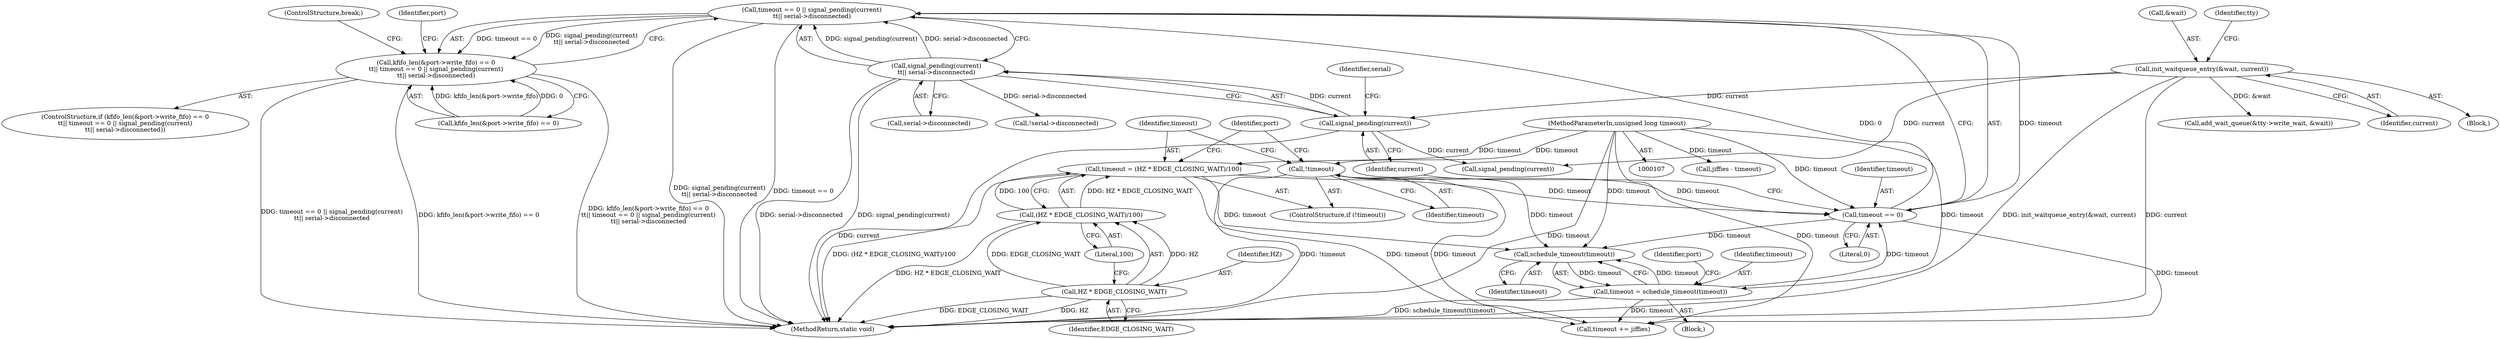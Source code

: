 digraph "0_linux_1ee0a224bc9aad1de496c795f96bc6ba2c394811@API" {
"1000177" [label="(Call,timeout == 0 || signal_pending(current)\n\t\t|| serial->disconnected)"];
"1000178" [label="(Call,timeout == 0)"];
"1000194" [label="(Call,timeout = schedule_timeout(timeout))"];
"1000196" [label="(Call,schedule_timeout(timeout))"];
"1000140" [label="(Call,timeout = (HZ * EDGE_CLOSING_WAIT)/100)"];
"1000142" [label="(Call,(HZ * EDGE_CLOSING_WAIT)/100)"];
"1000143" [label="(Call,HZ * EDGE_CLOSING_WAIT)"];
"1000109" [label="(MethodParameterIn,unsigned long timeout)"];
"1000138" [label="(Call,!timeout)"];
"1000181" [label="(Call,signal_pending(current)\n\t\t|| serial->disconnected)"];
"1000182" [label="(Call,signal_pending(current))"];
"1000153" [label="(Call,init_waitqueue_entry(&wait, current))"];
"1000169" [label="(Call,kfifo_len(&port->write_fifo) == 0\n\t\t|| timeout == 0 || signal_pending(current)\n\t\t|| serial->disconnected)"];
"1000140" [label="(Call,timeout = (HZ * EDGE_CLOSING_WAIT)/100)"];
"1000177" [label="(Call,timeout == 0 || signal_pending(current)\n\t\t|| serial->disconnected)"];
"1000154" [label="(Call,&wait)"];
"1000236" [label="(Call,jiffies - timeout)"];
"1000109" [label="(MethodParameterIn,unsigned long timeout)"];
"1000181" [label="(Call,signal_pending(current)\n\t\t|| serial->disconnected)"];
"1000170" [label="(Call,kfifo_len(&port->write_fifo) == 0)"];
"1000228" [label="(Call,timeout += jiffies)"];
"1000139" [label="(Identifier,timeout)"];
"1000142" [label="(Call,(HZ * EDGE_CLOSING_WAIT)/100)"];
"1000187" [label="(ControlStructure,break;)"];
"1000179" [label="(Identifier,timeout)"];
"1000138" [label="(Call,!timeout)"];
"1000279" [label="(MethodReturn,static void)"];
"1000145" [label="(Identifier,EDGE_CLOSING_WAIT)"];
"1000169" [label="(Call,kfifo_len(&port->write_fifo) == 0\n\t\t|| timeout == 0 || signal_pending(current)\n\t\t|| serial->disconnected)"];
"1000183" [label="(Identifier,current)"];
"1000144" [label="(Identifier,HZ)"];
"1000168" [label="(ControlStructure,if (kfifo_len(&port->write_fifo) == 0\n\t\t|| timeout == 0 || signal_pending(current)\n\t\t|| serial->disconnected))"];
"1000146" [label="(Literal,100)"];
"1000153" [label="(Call,init_waitqueue_entry(&wait, current))"];
"1000156" [label="(Identifier,current)"];
"1000201" [label="(Identifier,port)"];
"1000242" [label="(Call,signal_pending(current))"];
"1000197" [label="(Identifier,timeout)"];
"1000196" [label="(Call,schedule_timeout(timeout))"];
"1000160" [label="(Identifier,tty)"];
"1000185" [label="(Identifier,serial)"];
"1000165" [label="(Block,)"];
"1000182" [label="(Call,signal_pending(current))"];
"1000191" [label="(Identifier,port)"];
"1000178" [label="(Call,timeout == 0)"];
"1000150" [label="(Identifier,port)"];
"1000111" [label="(Block,)"];
"1000195" [label="(Identifier,timeout)"];
"1000157" [label="(Call,add_wait_queue(&tty->write_wait, &wait))"];
"1000141" [label="(Identifier,timeout)"];
"1000180" [label="(Literal,0)"];
"1000194" [label="(Call,timeout = schedule_timeout(timeout))"];
"1000137" [label="(ControlStructure,if (!timeout))"];
"1000244" [label="(Call,!serial->disconnected)"];
"1000143" [label="(Call,HZ * EDGE_CLOSING_WAIT)"];
"1000184" [label="(Call,serial->disconnected)"];
"1000177" -> "1000169"  [label="AST: "];
"1000177" -> "1000178"  [label="CFG: "];
"1000177" -> "1000181"  [label="CFG: "];
"1000178" -> "1000177"  [label="AST: "];
"1000181" -> "1000177"  [label="AST: "];
"1000169" -> "1000177"  [label="CFG: "];
"1000177" -> "1000279"  [label="DDG: signal_pending(current)\n\t\t|| serial->disconnected"];
"1000177" -> "1000279"  [label="DDG: timeout == 0"];
"1000177" -> "1000169"  [label="DDG: timeout == 0"];
"1000177" -> "1000169"  [label="DDG: signal_pending(current)\n\t\t|| serial->disconnected"];
"1000178" -> "1000177"  [label="DDG: timeout"];
"1000178" -> "1000177"  [label="DDG: 0"];
"1000181" -> "1000177"  [label="DDG: signal_pending(current)"];
"1000181" -> "1000177"  [label="DDG: serial->disconnected"];
"1000178" -> "1000180"  [label="CFG: "];
"1000179" -> "1000178"  [label="AST: "];
"1000180" -> "1000178"  [label="AST: "];
"1000183" -> "1000178"  [label="CFG: "];
"1000194" -> "1000178"  [label="DDG: timeout"];
"1000140" -> "1000178"  [label="DDG: timeout"];
"1000138" -> "1000178"  [label="DDG: timeout"];
"1000109" -> "1000178"  [label="DDG: timeout"];
"1000178" -> "1000196"  [label="DDG: timeout"];
"1000178" -> "1000228"  [label="DDG: timeout"];
"1000194" -> "1000165"  [label="AST: "];
"1000194" -> "1000196"  [label="CFG: "];
"1000195" -> "1000194"  [label="AST: "];
"1000196" -> "1000194"  [label="AST: "];
"1000201" -> "1000194"  [label="CFG: "];
"1000194" -> "1000279"  [label="DDG: schedule_timeout(timeout)"];
"1000196" -> "1000194"  [label="DDG: timeout"];
"1000109" -> "1000194"  [label="DDG: timeout"];
"1000194" -> "1000196"  [label="DDG: timeout"];
"1000194" -> "1000228"  [label="DDG: timeout"];
"1000196" -> "1000197"  [label="CFG: "];
"1000197" -> "1000196"  [label="AST: "];
"1000140" -> "1000196"  [label="DDG: timeout"];
"1000138" -> "1000196"  [label="DDG: timeout"];
"1000109" -> "1000196"  [label="DDG: timeout"];
"1000140" -> "1000137"  [label="AST: "];
"1000140" -> "1000142"  [label="CFG: "];
"1000141" -> "1000140"  [label="AST: "];
"1000142" -> "1000140"  [label="AST: "];
"1000150" -> "1000140"  [label="CFG: "];
"1000140" -> "1000279"  [label="DDG: (HZ * EDGE_CLOSING_WAIT)/100"];
"1000142" -> "1000140"  [label="DDG: HZ * EDGE_CLOSING_WAIT"];
"1000142" -> "1000140"  [label="DDG: 100"];
"1000109" -> "1000140"  [label="DDG: timeout"];
"1000140" -> "1000228"  [label="DDG: timeout"];
"1000142" -> "1000146"  [label="CFG: "];
"1000143" -> "1000142"  [label="AST: "];
"1000146" -> "1000142"  [label="AST: "];
"1000142" -> "1000279"  [label="DDG: HZ * EDGE_CLOSING_WAIT"];
"1000143" -> "1000142"  [label="DDG: HZ"];
"1000143" -> "1000142"  [label="DDG: EDGE_CLOSING_WAIT"];
"1000143" -> "1000145"  [label="CFG: "];
"1000144" -> "1000143"  [label="AST: "];
"1000145" -> "1000143"  [label="AST: "];
"1000146" -> "1000143"  [label="CFG: "];
"1000143" -> "1000279"  [label="DDG: HZ"];
"1000143" -> "1000279"  [label="DDG: EDGE_CLOSING_WAIT"];
"1000109" -> "1000107"  [label="AST: "];
"1000109" -> "1000279"  [label="DDG: timeout"];
"1000109" -> "1000138"  [label="DDG: timeout"];
"1000109" -> "1000228"  [label="DDG: timeout"];
"1000109" -> "1000236"  [label="DDG: timeout"];
"1000138" -> "1000137"  [label="AST: "];
"1000138" -> "1000139"  [label="CFG: "];
"1000139" -> "1000138"  [label="AST: "];
"1000141" -> "1000138"  [label="CFG: "];
"1000150" -> "1000138"  [label="CFG: "];
"1000138" -> "1000279"  [label="DDG: !timeout"];
"1000138" -> "1000228"  [label="DDG: timeout"];
"1000181" -> "1000182"  [label="CFG: "];
"1000181" -> "1000184"  [label="CFG: "];
"1000182" -> "1000181"  [label="AST: "];
"1000184" -> "1000181"  [label="AST: "];
"1000181" -> "1000279"  [label="DDG: signal_pending(current)"];
"1000181" -> "1000279"  [label="DDG: serial->disconnected"];
"1000182" -> "1000181"  [label="DDG: current"];
"1000181" -> "1000244"  [label="DDG: serial->disconnected"];
"1000182" -> "1000183"  [label="CFG: "];
"1000183" -> "1000182"  [label="AST: "];
"1000185" -> "1000182"  [label="CFG: "];
"1000182" -> "1000279"  [label="DDG: current"];
"1000153" -> "1000182"  [label="DDG: current"];
"1000182" -> "1000242"  [label="DDG: current"];
"1000153" -> "1000111"  [label="AST: "];
"1000153" -> "1000156"  [label="CFG: "];
"1000154" -> "1000153"  [label="AST: "];
"1000156" -> "1000153"  [label="AST: "];
"1000160" -> "1000153"  [label="CFG: "];
"1000153" -> "1000279"  [label="DDG: init_waitqueue_entry(&wait, current)"];
"1000153" -> "1000279"  [label="DDG: current"];
"1000153" -> "1000157"  [label="DDG: &wait"];
"1000153" -> "1000242"  [label="DDG: current"];
"1000169" -> "1000168"  [label="AST: "];
"1000169" -> "1000170"  [label="CFG: "];
"1000170" -> "1000169"  [label="AST: "];
"1000187" -> "1000169"  [label="CFG: "];
"1000191" -> "1000169"  [label="CFG: "];
"1000169" -> "1000279"  [label="DDG: kfifo_len(&port->write_fifo) == 0\n\t\t|| timeout == 0 || signal_pending(current)\n\t\t|| serial->disconnected"];
"1000169" -> "1000279"  [label="DDG: timeout == 0 || signal_pending(current)\n\t\t|| serial->disconnected"];
"1000169" -> "1000279"  [label="DDG: kfifo_len(&port->write_fifo) == 0"];
"1000170" -> "1000169"  [label="DDG: kfifo_len(&port->write_fifo)"];
"1000170" -> "1000169"  [label="DDG: 0"];
}
